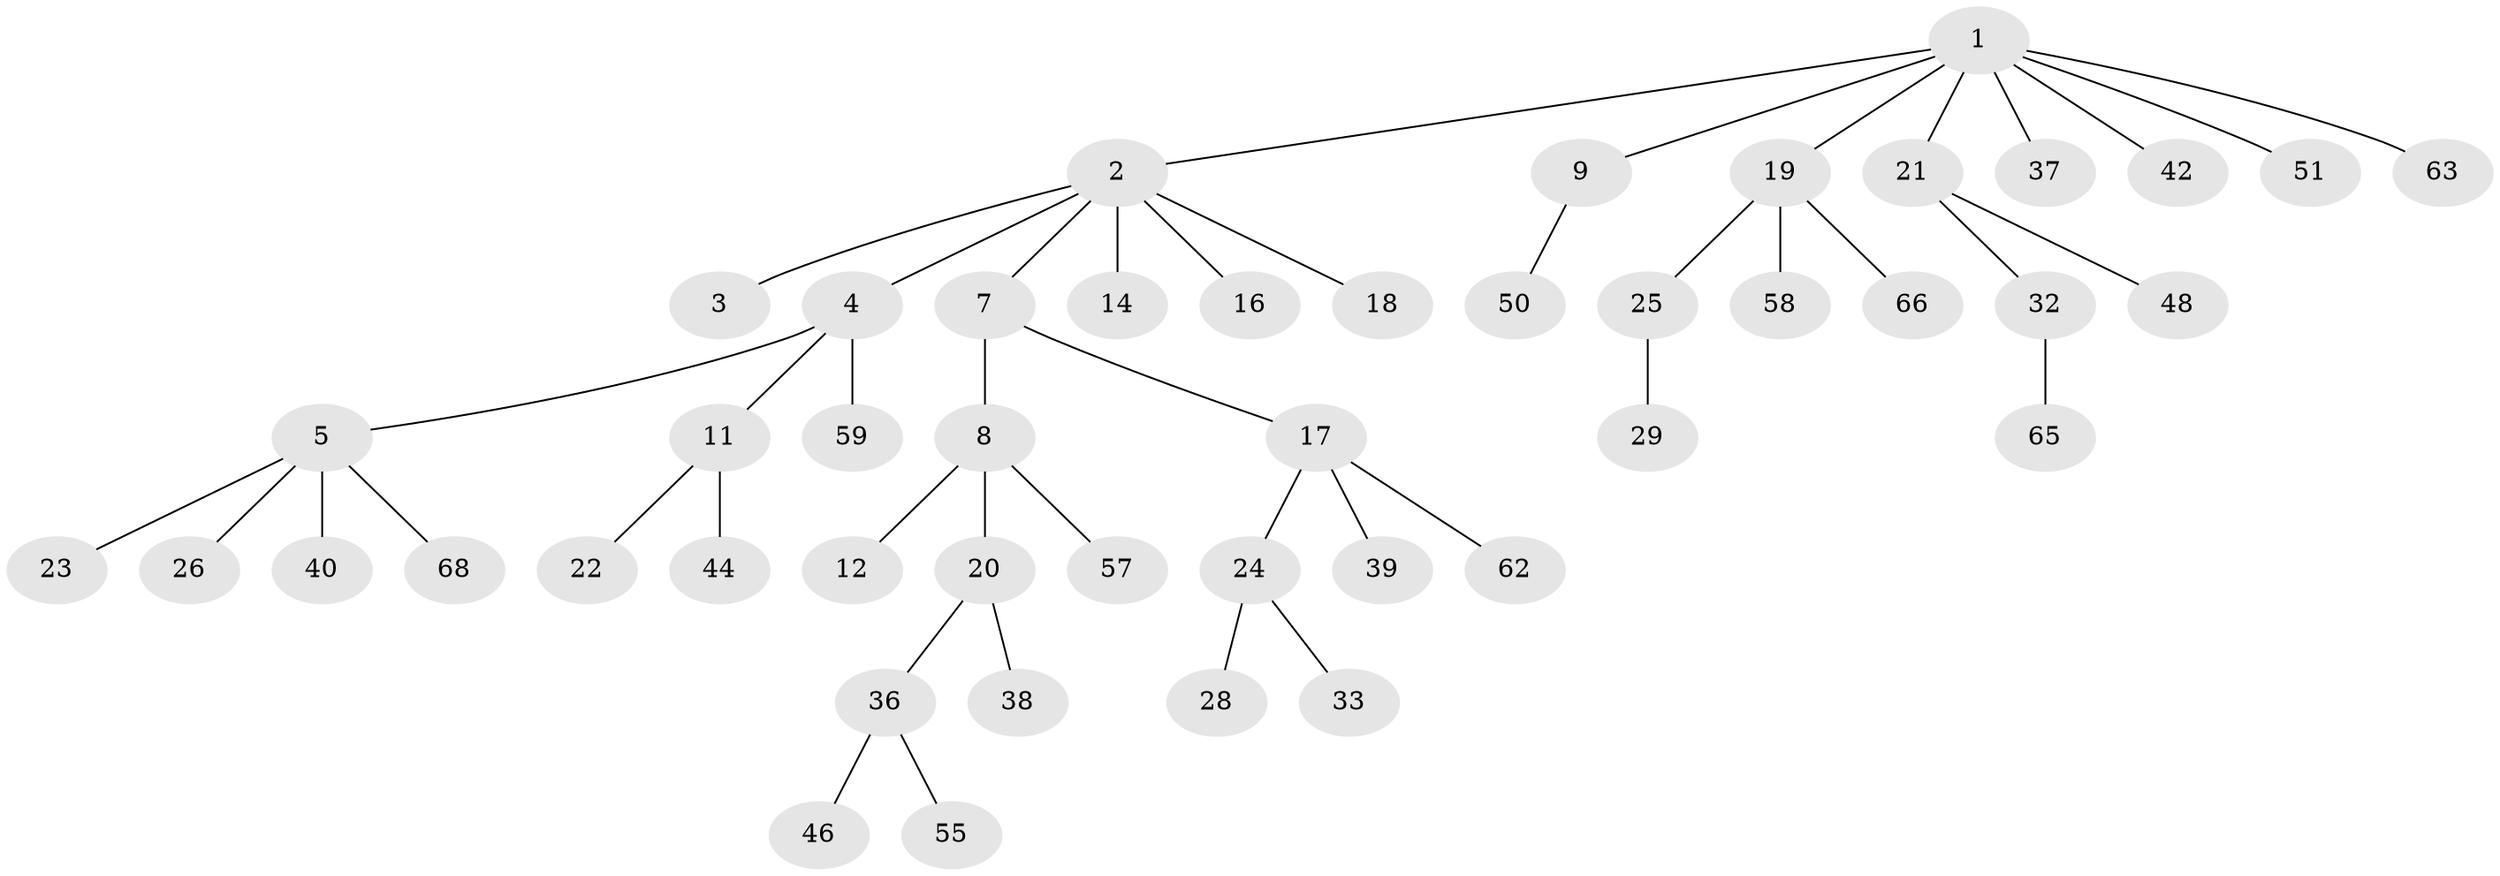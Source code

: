 // original degree distribution, {2: 0.23529411764705882, 8: 0.029411764705882353, 5: 0.04411764705882353, 3: 0.04411764705882353, 4: 0.08823529411764706, 1: 0.5588235294117647}
// Generated by graph-tools (version 1.1) at 2025/42/03/06/25 10:42:04]
// undirected, 46 vertices, 45 edges
graph export_dot {
graph [start="1"]
  node [color=gray90,style=filled];
  1 [super="+6"];
  2 [super="+64"];
  3 [super="+15"];
  4 [super="+49"];
  5 [super="+13"];
  7;
  8 [super="+43"];
  9 [super="+10"];
  11 [super="+56"];
  12;
  14;
  16;
  17 [super="+34"];
  18;
  19 [super="+54"];
  20 [super="+27"];
  21 [super="+30"];
  22 [super="+47"];
  23;
  24 [super="+61"];
  25 [super="+41"];
  26;
  28;
  29 [super="+31"];
  32 [super="+35"];
  33;
  36 [super="+45"];
  37;
  38;
  39;
  40;
  42;
  44;
  46;
  48 [super="+53"];
  50;
  51 [super="+52"];
  55 [super="+67"];
  57;
  58;
  59 [super="+60"];
  62;
  63;
  65;
  66;
  68;
  1 -- 2;
  1 -- 37;
  1 -- 9;
  1 -- 42;
  1 -- 19;
  1 -- 51;
  1 -- 21;
  1 -- 63;
  2 -- 3;
  2 -- 4;
  2 -- 7;
  2 -- 14;
  2 -- 16;
  2 -- 18;
  4 -- 5;
  4 -- 11;
  4 -- 59;
  5 -- 26;
  5 -- 40;
  5 -- 68;
  5 -- 23;
  7 -- 8;
  7 -- 17;
  8 -- 12;
  8 -- 20;
  8 -- 57;
  9 -- 50;
  11 -- 22;
  11 -- 44;
  17 -- 24;
  17 -- 39;
  17 -- 62;
  19 -- 25;
  19 -- 58;
  19 -- 66;
  20 -- 38;
  20 -- 36;
  21 -- 32;
  21 -- 48;
  24 -- 28;
  24 -- 33;
  25 -- 29;
  32 -- 65;
  36 -- 46;
  36 -- 55;
}
